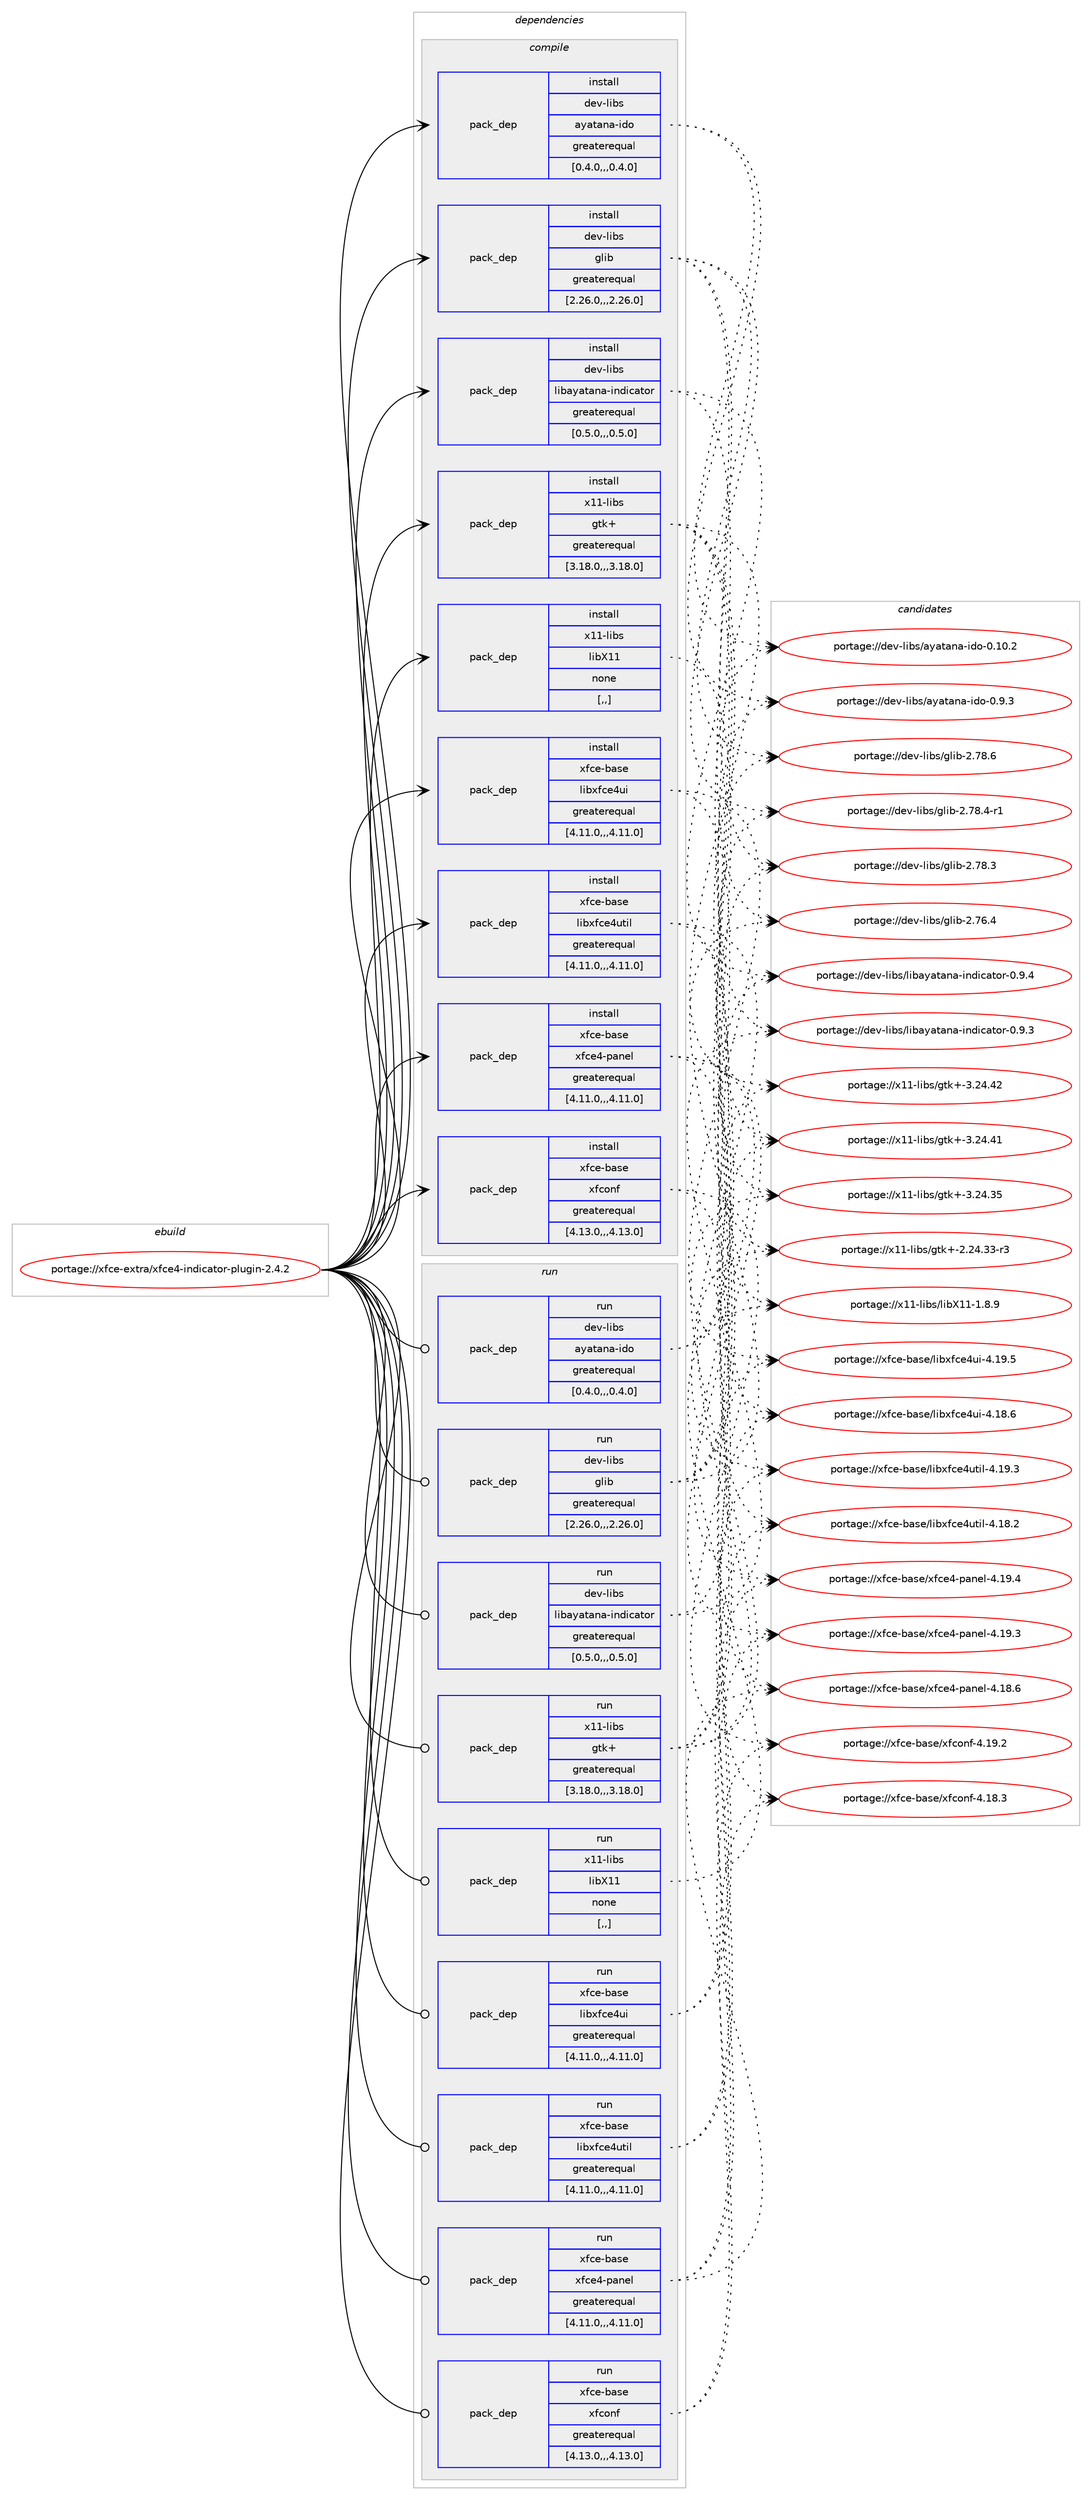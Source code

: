 digraph prolog {

# *************
# Graph options
# *************

newrank=true;
concentrate=true;
compound=true;
graph [rankdir=LR,fontname=Helvetica,fontsize=10,ranksep=1.5];#, ranksep=2.5, nodesep=0.2];
edge  [arrowhead=vee];
node  [fontname=Helvetica,fontsize=10];

# **********
# The ebuild
# **********

subgraph cluster_leftcol {
color=gray;
label=<<i>ebuild</i>>;
id [label="portage://xfce-extra/xfce4-indicator-plugin-2.4.2", color=red, width=4, href="../xfce-extra/xfce4-indicator-plugin-2.4.2.svg"];
}

# ****************
# The dependencies
# ****************

subgraph cluster_midcol {
color=gray;
label=<<i>dependencies</i>>;
subgraph cluster_compile {
fillcolor="#eeeeee";
style=filled;
label=<<i>compile</i>>;
subgraph pack346495 {
dependency475120 [label=<<TABLE BORDER="0" CELLBORDER="1" CELLSPACING="0" CELLPADDING="4" WIDTH="220"><TR><TD ROWSPAN="6" CELLPADDING="30">pack_dep</TD></TR><TR><TD WIDTH="110">install</TD></TR><TR><TD>dev-libs</TD></TR><TR><TD>ayatana-ido</TD></TR><TR><TD>greaterequal</TD></TR><TR><TD>[0.4.0,,,0.4.0]</TD></TR></TABLE>>, shape=none, color=blue];
}
id:e -> dependency475120:w [weight=20,style="solid",arrowhead="vee"];
subgraph pack346496 {
dependency475121 [label=<<TABLE BORDER="0" CELLBORDER="1" CELLSPACING="0" CELLPADDING="4" WIDTH="220"><TR><TD ROWSPAN="6" CELLPADDING="30">pack_dep</TD></TR><TR><TD WIDTH="110">install</TD></TR><TR><TD>dev-libs</TD></TR><TR><TD>glib</TD></TR><TR><TD>greaterequal</TD></TR><TR><TD>[2.26.0,,,2.26.0]</TD></TR></TABLE>>, shape=none, color=blue];
}
id:e -> dependency475121:w [weight=20,style="solid",arrowhead="vee"];
subgraph pack346497 {
dependency475122 [label=<<TABLE BORDER="0" CELLBORDER="1" CELLSPACING="0" CELLPADDING="4" WIDTH="220"><TR><TD ROWSPAN="6" CELLPADDING="30">pack_dep</TD></TR><TR><TD WIDTH="110">install</TD></TR><TR><TD>dev-libs</TD></TR><TR><TD>libayatana-indicator</TD></TR><TR><TD>greaterequal</TD></TR><TR><TD>[0.5.0,,,0.5.0]</TD></TR></TABLE>>, shape=none, color=blue];
}
id:e -> dependency475122:w [weight=20,style="solid",arrowhead="vee"];
subgraph pack346498 {
dependency475123 [label=<<TABLE BORDER="0" CELLBORDER="1" CELLSPACING="0" CELLPADDING="4" WIDTH="220"><TR><TD ROWSPAN="6" CELLPADDING="30">pack_dep</TD></TR><TR><TD WIDTH="110">install</TD></TR><TR><TD>x11-libs</TD></TR><TR><TD>gtk+</TD></TR><TR><TD>greaterequal</TD></TR><TR><TD>[3.18.0,,,3.18.0]</TD></TR></TABLE>>, shape=none, color=blue];
}
id:e -> dependency475123:w [weight=20,style="solid",arrowhead="vee"];
subgraph pack346499 {
dependency475124 [label=<<TABLE BORDER="0" CELLBORDER="1" CELLSPACING="0" CELLPADDING="4" WIDTH="220"><TR><TD ROWSPAN="6" CELLPADDING="30">pack_dep</TD></TR><TR><TD WIDTH="110">install</TD></TR><TR><TD>x11-libs</TD></TR><TR><TD>libX11</TD></TR><TR><TD>none</TD></TR><TR><TD>[,,]</TD></TR></TABLE>>, shape=none, color=blue];
}
id:e -> dependency475124:w [weight=20,style="solid",arrowhead="vee"];
subgraph pack346500 {
dependency475125 [label=<<TABLE BORDER="0" CELLBORDER="1" CELLSPACING="0" CELLPADDING="4" WIDTH="220"><TR><TD ROWSPAN="6" CELLPADDING="30">pack_dep</TD></TR><TR><TD WIDTH="110">install</TD></TR><TR><TD>xfce-base</TD></TR><TR><TD>libxfce4ui</TD></TR><TR><TD>greaterequal</TD></TR><TR><TD>[4.11.0,,,4.11.0]</TD></TR></TABLE>>, shape=none, color=blue];
}
id:e -> dependency475125:w [weight=20,style="solid",arrowhead="vee"];
subgraph pack346501 {
dependency475126 [label=<<TABLE BORDER="0" CELLBORDER="1" CELLSPACING="0" CELLPADDING="4" WIDTH="220"><TR><TD ROWSPAN="6" CELLPADDING="30">pack_dep</TD></TR><TR><TD WIDTH="110">install</TD></TR><TR><TD>xfce-base</TD></TR><TR><TD>libxfce4util</TD></TR><TR><TD>greaterequal</TD></TR><TR><TD>[4.11.0,,,4.11.0]</TD></TR></TABLE>>, shape=none, color=blue];
}
id:e -> dependency475126:w [weight=20,style="solid",arrowhead="vee"];
subgraph pack346502 {
dependency475127 [label=<<TABLE BORDER="0" CELLBORDER="1" CELLSPACING="0" CELLPADDING="4" WIDTH="220"><TR><TD ROWSPAN="6" CELLPADDING="30">pack_dep</TD></TR><TR><TD WIDTH="110">install</TD></TR><TR><TD>xfce-base</TD></TR><TR><TD>xfce4-panel</TD></TR><TR><TD>greaterequal</TD></TR><TR><TD>[4.11.0,,,4.11.0]</TD></TR></TABLE>>, shape=none, color=blue];
}
id:e -> dependency475127:w [weight=20,style="solid",arrowhead="vee"];
subgraph pack346503 {
dependency475128 [label=<<TABLE BORDER="0" CELLBORDER="1" CELLSPACING="0" CELLPADDING="4" WIDTH="220"><TR><TD ROWSPAN="6" CELLPADDING="30">pack_dep</TD></TR><TR><TD WIDTH="110">install</TD></TR><TR><TD>xfce-base</TD></TR><TR><TD>xfconf</TD></TR><TR><TD>greaterequal</TD></TR><TR><TD>[4.13.0,,,4.13.0]</TD></TR></TABLE>>, shape=none, color=blue];
}
id:e -> dependency475128:w [weight=20,style="solid",arrowhead="vee"];
}
subgraph cluster_compileandrun {
fillcolor="#eeeeee";
style=filled;
label=<<i>compile and run</i>>;
}
subgraph cluster_run {
fillcolor="#eeeeee";
style=filled;
label=<<i>run</i>>;
subgraph pack346504 {
dependency475129 [label=<<TABLE BORDER="0" CELLBORDER="1" CELLSPACING="0" CELLPADDING="4" WIDTH="220"><TR><TD ROWSPAN="6" CELLPADDING="30">pack_dep</TD></TR><TR><TD WIDTH="110">run</TD></TR><TR><TD>dev-libs</TD></TR><TR><TD>ayatana-ido</TD></TR><TR><TD>greaterequal</TD></TR><TR><TD>[0.4.0,,,0.4.0]</TD></TR></TABLE>>, shape=none, color=blue];
}
id:e -> dependency475129:w [weight=20,style="solid",arrowhead="odot"];
subgraph pack346505 {
dependency475130 [label=<<TABLE BORDER="0" CELLBORDER="1" CELLSPACING="0" CELLPADDING="4" WIDTH="220"><TR><TD ROWSPAN="6" CELLPADDING="30">pack_dep</TD></TR><TR><TD WIDTH="110">run</TD></TR><TR><TD>dev-libs</TD></TR><TR><TD>glib</TD></TR><TR><TD>greaterequal</TD></TR><TR><TD>[2.26.0,,,2.26.0]</TD></TR></TABLE>>, shape=none, color=blue];
}
id:e -> dependency475130:w [weight=20,style="solid",arrowhead="odot"];
subgraph pack346506 {
dependency475131 [label=<<TABLE BORDER="0" CELLBORDER="1" CELLSPACING="0" CELLPADDING="4" WIDTH="220"><TR><TD ROWSPAN="6" CELLPADDING="30">pack_dep</TD></TR><TR><TD WIDTH="110">run</TD></TR><TR><TD>dev-libs</TD></TR><TR><TD>libayatana-indicator</TD></TR><TR><TD>greaterequal</TD></TR><TR><TD>[0.5.0,,,0.5.0]</TD></TR></TABLE>>, shape=none, color=blue];
}
id:e -> dependency475131:w [weight=20,style="solid",arrowhead="odot"];
subgraph pack346507 {
dependency475132 [label=<<TABLE BORDER="0" CELLBORDER="1" CELLSPACING="0" CELLPADDING="4" WIDTH="220"><TR><TD ROWSPAN="6" CELLPADDING="30">pack_dep</TD></TR><TR><TD WIDTH="110">run</TD></TR><TR><TD>x11-libs</TD></TR><TR><TD>gtk+</TD></TR><TR><TD>greaterequal</TD></TR><TR><TD>[3.18.0,,,3.18.0]</TD></TR></TABLE>>, shape=none, color=blue];
}
id:e -> dependency475132:w [weight=20,style="solid",arrowhead="odot"];
subgraph pack346508 {
dependency475133 [label=<<TABLE BORDER="0" CELLBORDER="1" CELLSPACING="0" CELLPADDING="4" WIDTH="220"><TR><TD ROWSPAN="6" CELLPADDING="30">pack_dep</TD></TR><TR><TD WIDTH="110">run</TD></TR><TR><TD>x11-libs</TD></TR><TR><TD>libX11</TD></TR><TR><TD>none</TD></TR><TR><TD>[,,]</TD></TR></TABLE>>, shape=none, color=blue];
}
id:e -> dependency475133:w [weight=20,style="solid",arrowhead="odot"];
subgraph pack346509 {
dependency475134 [label=<<TABLE BORDER="0" CELLBORDER="1" CELLSPACING="0" CELLPADDING="4" WIDTH="220"><TR><TD ROWSPAN="6" CELLPADDING="30">pack_dep</TD></TR><TR><TD WIDTH="110">run</TD></TR><TR><TD>xfce-base</TD></TR><TR><TD>libxfce4ui</TD></TR><TR><TD>greaterequal</TD></TR><TR><TD>[4.11.0,,,4.11.0]</TD></TR></TABLE>>, shape=none, color=blue];
}
id:e -> dependency475134:w [weight=20,style="solid",arrowhead="odot"];
subgraph pack346510 {
dependency475135 [label=<<TABLE BORDER="0" CELLBORDER="1" CELLSPACING="0" CELLPADDING="4" WIDTH="220"><TR><TD ROWSPAN="6" CELLPADDING="30">pack_dep</TD></TR><TR><TD WIDTH="110">run</TD></TR><TR><TD>xfce-base</TD></TR><TR><TD>libxfce4util</TD></TR><TR><TD>greaterequal</TD></TR><TR><TD>[4.11.0,,,4.11.0]</TD></TR></TABLE>>, shape=none, color=blue];
}
id:e -> dependency475135:w [weight=20,style="solid",arrowhead="odot"];
subgraph pack346511 {
dependency475136 [label=<<TABLE BORDER="0" CELLBORDER="1" CELLSPACING="0" CELLPADDING="4" WIDTH="220"><TR><TD ROWSPAN="6" CELLPADDING="30">pack_dep</TD></TR><TR><TD WIDTH="110">run</TD></TR><TR><TD>xfce-base</TD></TR><TR><TD>xfce4-panel</TD></TR><TR><TD>greaterequal</TD></TR><TR><TD>[4.11.0,,,4.11.0]</TD></TR></TABLE>>, shape=none, color=blue];
}
id:e -> dependency475136:w [weight=20,style="solid",arrowhead="odot"];
subgraph pack346512 {
dependency475137 [label=<<TABLE BORDER="0" CELLBORDER="1" CELLSPACING="0" CELLPADDING="4" WIDTH="220"><TR><TD ROWSPAN="6" CELLPADDING="30">pack_dep</TD></TR><TR><TD WIDTH="110">run</TD></TR><TR><TD>xfce-base</TD></TR><TR><TD>xfconf</TD></TR><TR><TD>greaterequal</TD></TR><TR><TD>[4.13.0,,,4.13.0]</TD></TR></TABLE>>, shape=none, color=blue];
}
id:e -> dependency475137:w [weight=20,style="solid",arrowhead="odot"];
}
}

# **************
# The candidates
# **************

subgraph cluster_choices {
rank=same;
color=gray;
label=<<i>candidates</i>>;

subgraph choice346495 {
color=black;
nodesep=1;
choice100101118451081059811547971219711697110974510510011145484649484650 [label="portage://dev-libs/ayatana-ido-0.10.2", color=red, width=4,href="../dev-libs/ayatana-ido-0.10.2.svg"];
choice1001011184510810598115479712197116971109745105100111454846574651 [label="portage://dev-libs/ayatana-ido-0.9.3", color=red, width=4,href="../dev-libs/ayatana-ido-0.9.3.svg"];
dependency475120:e -> choice100101118451081059811547971219711697110974510510011145484649484650:w [style=dotted,weight="100"];
dependency475120:e -> choice1001011184510810598115479712197116971109745105100111454846574651:w [style=dotted,weight="100"];
}
subgraph choice346496 {
color=black;
nodesep=1;
choice1001011184510810598115471031081059845504655564654 [label="portage://dev-libs/glib-2.78.6", color=red, width=4,href="../dev-libs/glib-2.78.6.svg"];
choice10010111845108105981154710310810598455046555646524511449 [label="portage://dev-libs/glib-2.78.4-r1", color=red, width=4,href="../dev-libs/glib-2.78.4-r1.svg"];
choice1001011184510810598115471031081059845504655564651 [label="portage://dev-libs/glib-2.78.3", color=red, width=4,href="../dev-libs/glib-2.78.3.svg"];
choice1001011184510810598115471031081059845504655544652 [label="portage://dev-libs/glib-2.76.4", color=red, width=4,href="../dev-libs/glib-2.76.4.svg"];
dependency475121:e -> choice1001011184510810598115471031081059845504655564654:w [style=dotted,weight="100"];
dependency475121:e -> choice10010111845108105981154710310810598455046555646524511449:w [style=dotted,weight="100"];
dependency475121:e -> choice1001011184510810598115471031081059845504655564651:w [style=dotted,weight="100"];
dependency475121:e -> choice1001011184510810598115471031081059845504655544652:w [style=dotted,weight="100"];
}
subgraph choice346497 {
color=black;
nodesep=1;
choice1001011184510810598115471081059897121971169711097451051101001059997116111114454846574652 [label="portage://dev-libs/libayatana-indicator-0.9.4", color=red, width=4,href="../dev-libs/libayatana-indicator-0.9.4.svg"];
choice1001011184510810598115471081059897121971169711097451051101001059997116111114454846574651 [label="portage://dev-libs/libayatana-indicator-0.9.3", color=red, width=4,href="../dev-libs/libayatana-indicator-0.9.3.svg"];
dependency475122:e -> choice1001011184510810598115471081059897121971169711097451051101001059997116111114454846574652:w [style=dotted,weight="100"];
dependency475122:e -> choice1001011184510810598115471081059897121971169711097451051101001059997116111114454846574651:w [style=dotted,weight="100"];
}
subgraph choice346498 {
color=black;
nodesep=1;
choice1204949451081059811547103116107434551465052465250 [label="portage://x11-libs/gtk+-3.24.42", color=red, width=4,href="../x11-libs/gtk+-3.24.42.svg"];
choice1204949451081059811547103116107434551465052465249 [label="portage://x11-libs/gtk+-3.24.41", color=red, width=4,href="../x11-libs/gtk+-3.24.41.svg"];
choice1204949451081059811547103116107434551465052465153 [label="portage://x11-libs/gtk+-3.24.35", color=red, width=4,href="../x11-libs/gtk+-3.24.35.svg"];
choice12049494510810598115471031161074345504650524651514511451 [label="portage://x11-libs/gtk+-2.24.33-r3", color=red, width=4,href="../x11-libs/gtk+-2.24.33-r3.svg"];
dependency475123:e -> choice1204949451081059811547103116107434551465052465250:w [style=dotted,weight="100"];
dependency475123:e -> choice1204949451081059811547103116107434551465052465249:w [style=dotted,weight="100"];
dependency475123:e -> choice1204949451081059811547103116107434551465052465153:w [style=dotted,weight="100"];
dependency475123:e -> choice12049494510810598115471031161074345504650524651514511451:w [style=dotted,weight="100"];
}
subgraph choice346499 {
color=black;
nodesep=1;
choice120494945108105981154710810598884949454946564657 [label="portage://x11-libs/libX11-1.8.9", color=red, width=4,href="../x11-libs/libX11-1.8.9.svg"];
dependency475124:e -> choice120494945108105981154710810598884949454946564657:w [style=dotted,weight="100"];
}
subgraph choice346500 {
color=black;
nodesep=1;
choice120102991014598971151014710810598120102991015211710545524649574653 [label="portage://xfce-base/libxfce4ui-4.19.5", color=red, width=4,href="../xfce-base/libxfce4ui-4.19.5.svg"];
choice120102991014598971151014710810598120102991015211710545524649564654 [label="portage://xfce-base/libxfce4ui-4.18.6", color=red, width=4,href="../xfce-base/libxfce4ui-4.18.6.svg"];
dependency475125:e -> choice120102991014598971151014710810598120102991015211710545524649574653:w [style=dotted,weight="100"];
dependency475125:e -> choice120102991014598971151014710810598120102991015211710545524649564654:w [style=dotted,weight="100"];
}
subgraph choice346501 {
color=black;
nodesep=1;
choice120102991014598971151014710810598120102991015211711610510845524649574651 [label="portage://xfce-base/libxfce4util-4.19.3", color=red, width=4,href="../xfce-base/libxfce4util-4.19.3.svg"];
choice120102991014598971151014710810598120102991015211711610510845524649564650 [label="portage://xfce-base/libxfce4util-4.18.2", color=red, width=4,href="../xfce-base/libxfce4util-4.18.2.svg"];
dependency475126:e -> choice120102991014598971151014710810598120102991015211711610510845524649574651:w [style=dotted,weight="100"];
dependency475126:e -> choice120102991014598971151014710810598120102991015211711610510845524649564650:w [style=dotted,weight="100"];
}
subgraph choice346502 {
color=black;
nodesep=1;
choice12010299101459897115101471201029910152451129711010110845524649574652 [label="portage://xfce-base/xfce4-panel-4.19.4", color=red, width=4,href="../xfce-base/xfce4-panel-4.19.4.svg"];
choice12010299101459897115101471201029910152451129711010110845524649574651 [label="portage://xfce-base/xfce4-panel-4.19.3", color=red, width=4,href="../xfce-base/xfce4-panel-4.19.3.svg"];
choice12010299101459897115101471201029910152451129711010110845524649564654 [label="portage://xfce-base/xfce4-panel-4.18.6", color=red, width=4,href="../xfce-base/xfce4-panel-4.18.6.svg"];
dependency475127:e -> choice12010299101459897115101471201029910152451129711010110845524649574652:w [style=dotted,weight="100"];
dependency475127:e -> choice12010299101459897115101471201029910152451129711010110845524649574651:w [style=dotted,weight="100"];
dependency475127:e -> choice12010299101459897115101471201029910152451129711010110845524649564654:w [style=dotted,weight="100"];
}
subgraph choice346503 {
color=black;
nodesep=1;
choice12010299101459897115101471201029911111010245524649574650 [label="portage://xfce-base/xfconf-4.19.2", color=red, width=4,href="../xfce-base/xfconf-4.19.2.svg"];
choice12010299101459897115101471201029911111010245524649564651 [label="portage://xfce-base/xfconf-4.18.3", color=red, width=4,href="../xfce-base/xfconf-4.18.3.svg"];
dependency475128:e -> choice12010299101459897115101471201029911111010245524649574650:w [style=dotted,weight="100"];
dependency475128:e -> choice12010299101459897115101471201029911111010245524649564651:w [style=dotted,weight="100"];
}
subgraph choice346504 {
color=black;
nodesep=1;
choice100101118451081059811547971219711697110974510510011145484649484650 [label="portage://dev-libs/ayatana-ido-0.10.2", color=red, width=4,href="../dev-libs/ayatana-ido-0.10.2.svg"];
choice1001011184510810598115479712197116971109745105100111454846574651 [label="portage://dev-libs/ayatana-ido-0.9.3", color=red, width=4,href="../dev-libs/ayatana-ido-0.9.3.svg"];
dependency475129:e -> choice100101118451081059811547971219711697110974510510011145484649484650:w [style=dotted,weight="100"];
dependency475129:e -> choice1001011184510810598115479712197116971109745105100111454846574651:w [style=dotted,weight="100"];
}
subgraph choice346505 {
color=black;
nodesep=1;
choice1001011184510810598115471031081059845504655564654 [label="portage://dev-libs/glib-2.78.6", color=red, width=4,href="../dev-libs/glib-2.78.6.svg"];
choice10010111845108105981154710310810598455046555646524511449 [label="portage://dev-libs/glib-2.78.4-r1", color=red, width=4,href="../dev-libs/glib-2.78.4-r1.svg"];
choice1001011184510810598115471031081059845504655564651 [label="portage://dev-libs/glib-2.78.3", color=red, width=4,href="../dev-libs/glib-2.78.3.svg"];
choice1001011184510810598115471031081059845504655544652 [label="portage://dev-libs/glib-2.76.4", color=red, width=4,href="../dev-libs/glib-2.76.4.svg"];
dependency475130:e -> choice1001011184510810598115471031081059845504655564654:w [style=dotted,weight="100"];
dependency475130:e -> choice10010111845108105981154710310810598455046555646524511449:w [style=dotted,weight="100"];
dependency475130:e -> choice1001011184510810598115471031081059845504655564651:w [style=dotted,weight="100"];
dependency475130:e -> choice1001011184510810598115471031081059845504655544652:w [style=dotted,weight="100"];
}
subgraph choice346506 {
color=black;
nodesep=1;
choice1001011184510810598115471081059897121971169711097451051101001059997116111114454846574652 [label="portage://dev-libs/libayatana-indicator-0.9.4", color=red, width=4,href="../dev-libs/libayatana-indicator-0.9.4.svg"];
choice1001011184510810598115471081059897121971169711097451051101001059997116111114454846574651 [label="portage://dev-libs/libayatana-indicator-0.9.3", color=red, width=4,href="../dev-libs/libayatana-indicator-0.9.3.svg"];
dependency475131:e -> choice1001011184510810598115471081059897121971169711097451051101001059997116111114454846574652:w [style=dotted,weight="100"];
dependency475131:e -> choice1001011184510810598115471081059897121971169711097451051101001059997116111114454846574651:w [style=dotted,weight="100"];
}
subgraph choice346507 {
color=black;
nodesep=1;
choice1204949451081059811547103116107434551465052465250 [label="portage://x11-libs/gtk+-3.24.42", color=red, width=4,href="../x11-libs/gtk+-3.24.42.svg"];
choice1204949451081059811547103116107434551465052465249 [label="portage://x11-libs/gtk+-3.24.41", color=red, width=4,href="../x11-libs/gtk+-3.24.41.svg"];
choice1204949451081059811547103116107434551465052465153 [label="portage://x11-libs/gtk+-3.24.35", color=red, width=4,href="../x11-libs/gtk+-3.24.35.svg"];
choice12049494510810598115471031161074345504650524651514511451 [label="portage://x11-libs/gtk+-2.24.33-r3", color=red, width=4,href="../x11-libs/gtk+-2.24.33-r3.svg"];
dependency475132:e -> choice1204949451081059811547103116107434551465052465250:w [style=dotted,weight="100"];
dependency475132:e -> choice1204949451081059811547103116107434551465052465249:w [style=dotted,weight="100"];
dependency475132:e -> choice1204949451081059811547103116107434551465052465153:w [style=dotted,weight="100"];
dependency475132:e -> choice12049494510810598115471031161074345504650524651514511451:w [style=dotted,weight="100"];
}
subgraph choice346508 {
color=black;
nodesep=1;
choice120494945108105981154710810598884949454946564657 [label="portage://x11-libs/libX11-1.8.9", color=red, width=4,href="../x11-libs/libX11-1.8.9.svg"];
dependency475133:e -> choice120494945108105981154710810598884949454946564657:w [style=dotted,weight="100"];
}
subgraph choice346509 {
color=black;
nodesep=1;
choice120102991014598971151014710810598120102991015211710545524649574653 [label="portage://xfce-base/libxfce4ui-4.19.5", color=red, width=4,href="../xfce-base/libxfce4ui-4.19.5.svg"];
choice120102991014598971151014710810598120102991015211710545524649564654 [label="portage://xfce-base/libxfce4ui-4.18.6", color=red, width=4,href="../xfce-base/libxfce4ui-4.18.6.svg"];
dependency475134:e -> choice120102991014598971151014710810598120102991015211710545524649574653:w [style=dotted,weight="100"];
dependency475134:e -> choice120102991014598971151014710810598120102991015211710545524649564654:w [style=dotted,weight="100"];
}
subgraph choice346510 {
color=black;
nodesep=1;
choice120102991014598971151014710810598120102991015211711610510845524649574651 [label="portage://xfce-base/libxfce4util-4.19.3", color=red, width=4,href="../xfce-base/libxfce4util-4.19.3.svg"];
choice120102991014598971151014710810598120102991015211711610510845524649564650 [label="portage://xfce-base/libxfce4util-4.18.2", color=red, width=4,href="../xfce-base/libxfce4util-4.18.2.svg"];
dependency475135:e -> choice120102991014598971151014710810598120102991015211711610510845524649574651:w [style=dotted,weight="100"];
dependency475135:e -> choice120102991014598971151014710810598120102991015211711610510845524649564650:w [style=dotted,weight="100"];
}
subgraph choice346511 {
color=black;
nodesep=1;
choice12010299101459897115101471201029910152451129711010110845524649574652 [label="portage://xfce-base/xfce4-panel-4.19.4", color=red, width=4,href="../xfce-base/xfce4-panel-4.19.4.svg"];
choice12010299101459897115101471201029910152451129711010110845524649574651 [label="portage://xfce-base/xfce4-panel-4.19.3", color=red, width=4,href="../xfce-base/xfce4-panel-4.19.3.svg"];
choice12010299101459897115101471201029910152451129711010110845524649564654 [label="portage://xfce-base/xfce4-panel-4.18.6", color=red, width=4,href="../xfce-base/xfce4-panel-4.18.6.svg"];
dependency475136:e -> choice12010299101459897115101471201029910152451129711010110845524649574652:w [style=dotted,weight="100"];
dependency475136:e -> choice12010299101459897115101471201029910152451129711010110845524649574651:w [style=dotted,weight="100"];
dependency475136:e -> choice12010299101459897115101471201029910152451129711010110845524649564654:w [style=dotted,weight="100"];
}
subgraph choice346512 {
color=black;
nodesep=1;
choice12010299101459897115101471201029911111010245524649574650 [label="portage://xfce-base/xfconf-4.19.2", color=red, width=4,href="../xfce-base/xfconf-4.19.2.svg"];
choice12010299101459897115101471201029911111010245524649564651 [label="portage://xfce-base/xfconf-4.18.3", color=red, width=4,href="../xfce-base/xfconf-4.18.3.svg"];
dependency475137:e -> choice12010299101459897115101471201029911111010245524649574650:w [style=dotted,weight="100"];
dependency475137:e -> choice12010299101459897115101471201029911111010245524649564651:w [style=dotted,weight="100"];
}
}

}
